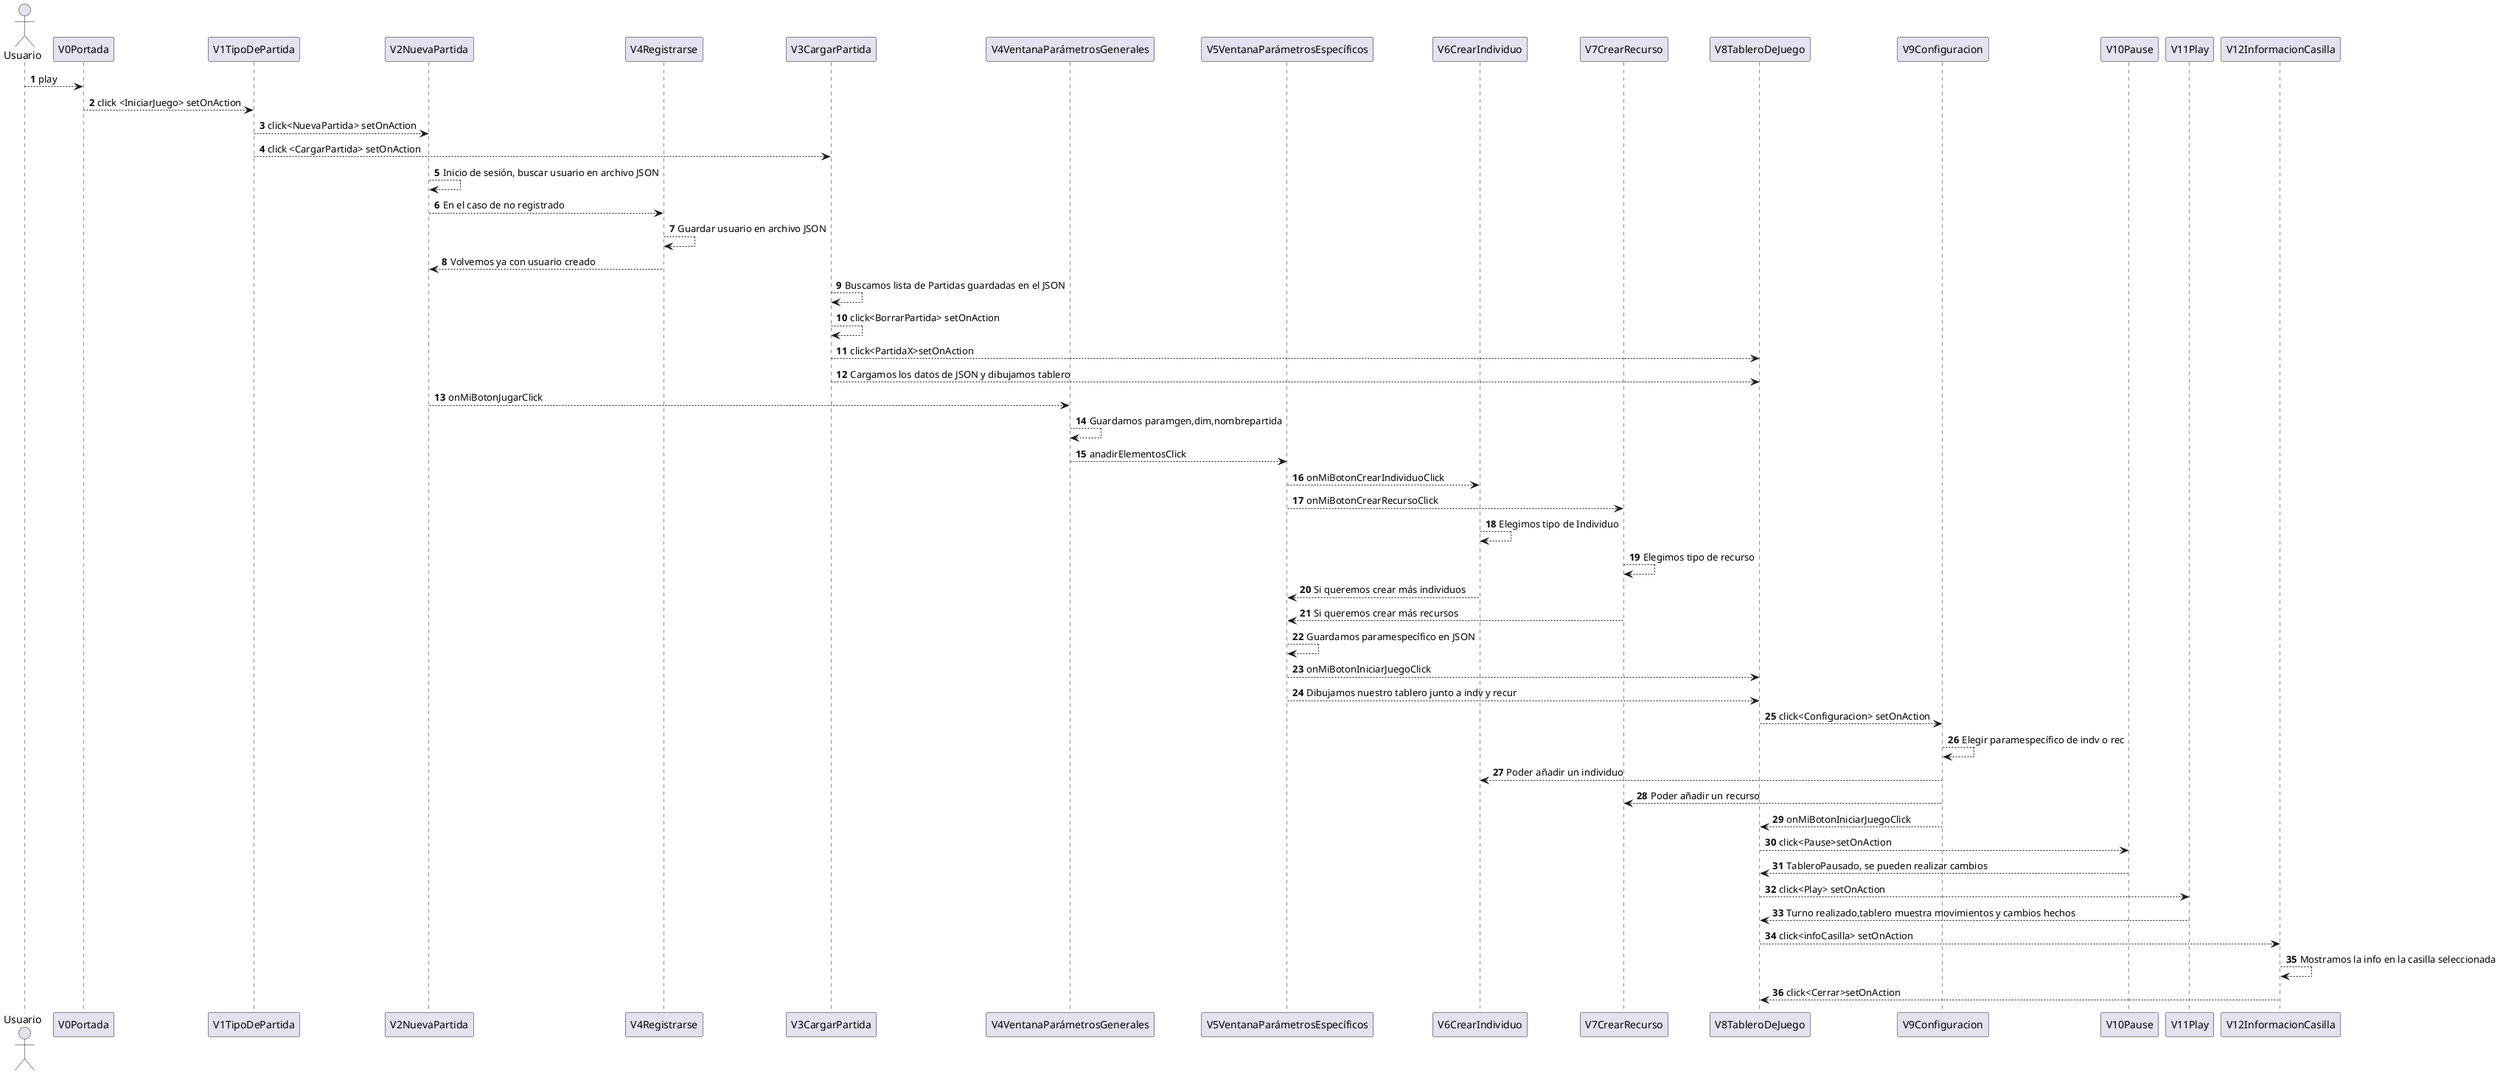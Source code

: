 @startuml
'https://plantuml.com/sequence-diagram

autonumber
actor Usuario
participant V0Portada
participant V1TipoDePartida
participant V2NuevaPartida
participant V4Registrarse
participant V3CargarPartida
participant V4VentanaParámetrosGenerales
participant V5VentanaParámetrosEspecíficos
participant V6CrearIndividuo
participant V7CrearRecurso
participant V8TableroDeJuego
participant V9Configuracion
participant V10Pause
participant V11Play
participant V12InformacionCasilla


Usuario-->V0Portada:play
V0Portada-->V1TipoDePartida:click <IniciarJuego> setOnAction
V1TipoDePartida-->V2NuevaPartida:click<NuevaPartida> setOnAction
V1TipoDePartida-->V3CargarPartida:click <CargarPartida> setOnAction
V2NuevaPartida-->V2NuevaPartida:Inicio de sesión, buscar usuario en archivo JSON
V2NuevaPartida-->V4Registrarse:En el caso de no registrado
V4Registrarse-->V4Registrarse:Guardar usuario en archivo JSON
V4Registrarse-->V2NuevaPartida:Volvemos ya con usuario creado
V3CargarPartida-->V3CargarPartida:Buscamos lista de Partidas guardadas en el JSON
V3CargarPartida-->V3CargarPartida:click<BorrarPartida> setOnAction
V3CargarPartida-->V8TableroDeJuego:click<PartidaX>setOnAction
V3CargarPartida-->V8TableroDeJuego:Cargamos los datos de JSON y dibujamos tablero
V2NuevaPartida-->V4VentanaParámetrosGenerales:onMiBotonJugarClick
V4VentanaParámetrosGenerales-->V4VentanaParámetrosGenerales:Guardamos paramgen,dim,nombrepartida
V4VentanaParámetrosGenerales-->V5VentanaParámetrosEspecíficos:anadirElementosClick
V5VentanaParámetrosEspecíficos-->V6CrearIndividuo:onMiBotonCrearIndividuoClick
V5VentanaParámetrosEspecíficos-->V7CrearRecurso:onMiBotonCrearRecursoClick
V6CrearIndividuo-->V6CrearIndividuo:Elegimos tipo de Individuo
V7CrearRecurso-->V7CrearRecurso:Elegimos tipo de recurso
V6CrearIndividuo-->V5VentanaParámetrosEspecíficos:Si queremos crear más individuos
V7CrearRecurso-->V5VentanaParámetrosEspecíficos:Si queremos crear más recursos
V5VentanaParámetrosEspecíficos-->V5VentanaParámetrosEspecíficos:Guardamos paramespecífico en JSON
V5VentanaParámetrosEspecíficos-->V8TableroDeJuego:onMiBotonIniciarJuegoClick
V5VentanaParámetrosEspecíficos-->V8TableroDeJuego:Dibujamos nuestro tablero junto a indv y recur
V8TableroDeJuego-->V9Configuracion:click<Configuracion> setOnAction
V9Configuracion-->V9Configuracion:Elegir paramespecífico de indv o rec
V9Configuracion-->V6CrearIndividuo:Poder añadir un individuo
V9Configuracion-->V7CrearRecurso:Poder añadir un recurso
V9Configuracion-->V8TableroDeJuego:onMiBotonIniciarJuegoClick
V8TableroDeJuego-->V10Pause:click<Pause>setOnAction
V10Pause-->V8TableroDeJuego:TableroPausado, se pueden realizar cambios
V8TableroDeJuego-->V11Play:click<Play> setOnAction
V11Play-->V8TableroDeJuego:Turno realizado,tablero muestra movimientos y cambios hechos
V8TableroDeJuego-->V12InformacionCasilla:click<infoCasilla> setOnAction
V12InformacionCasilla-->V12InformacionCasilla:Mostramos la info en la casilla seleccionada
V12InformacionCasilla-->V8TableroDeJuego:click<Cerrar>setOnAction














@enduml